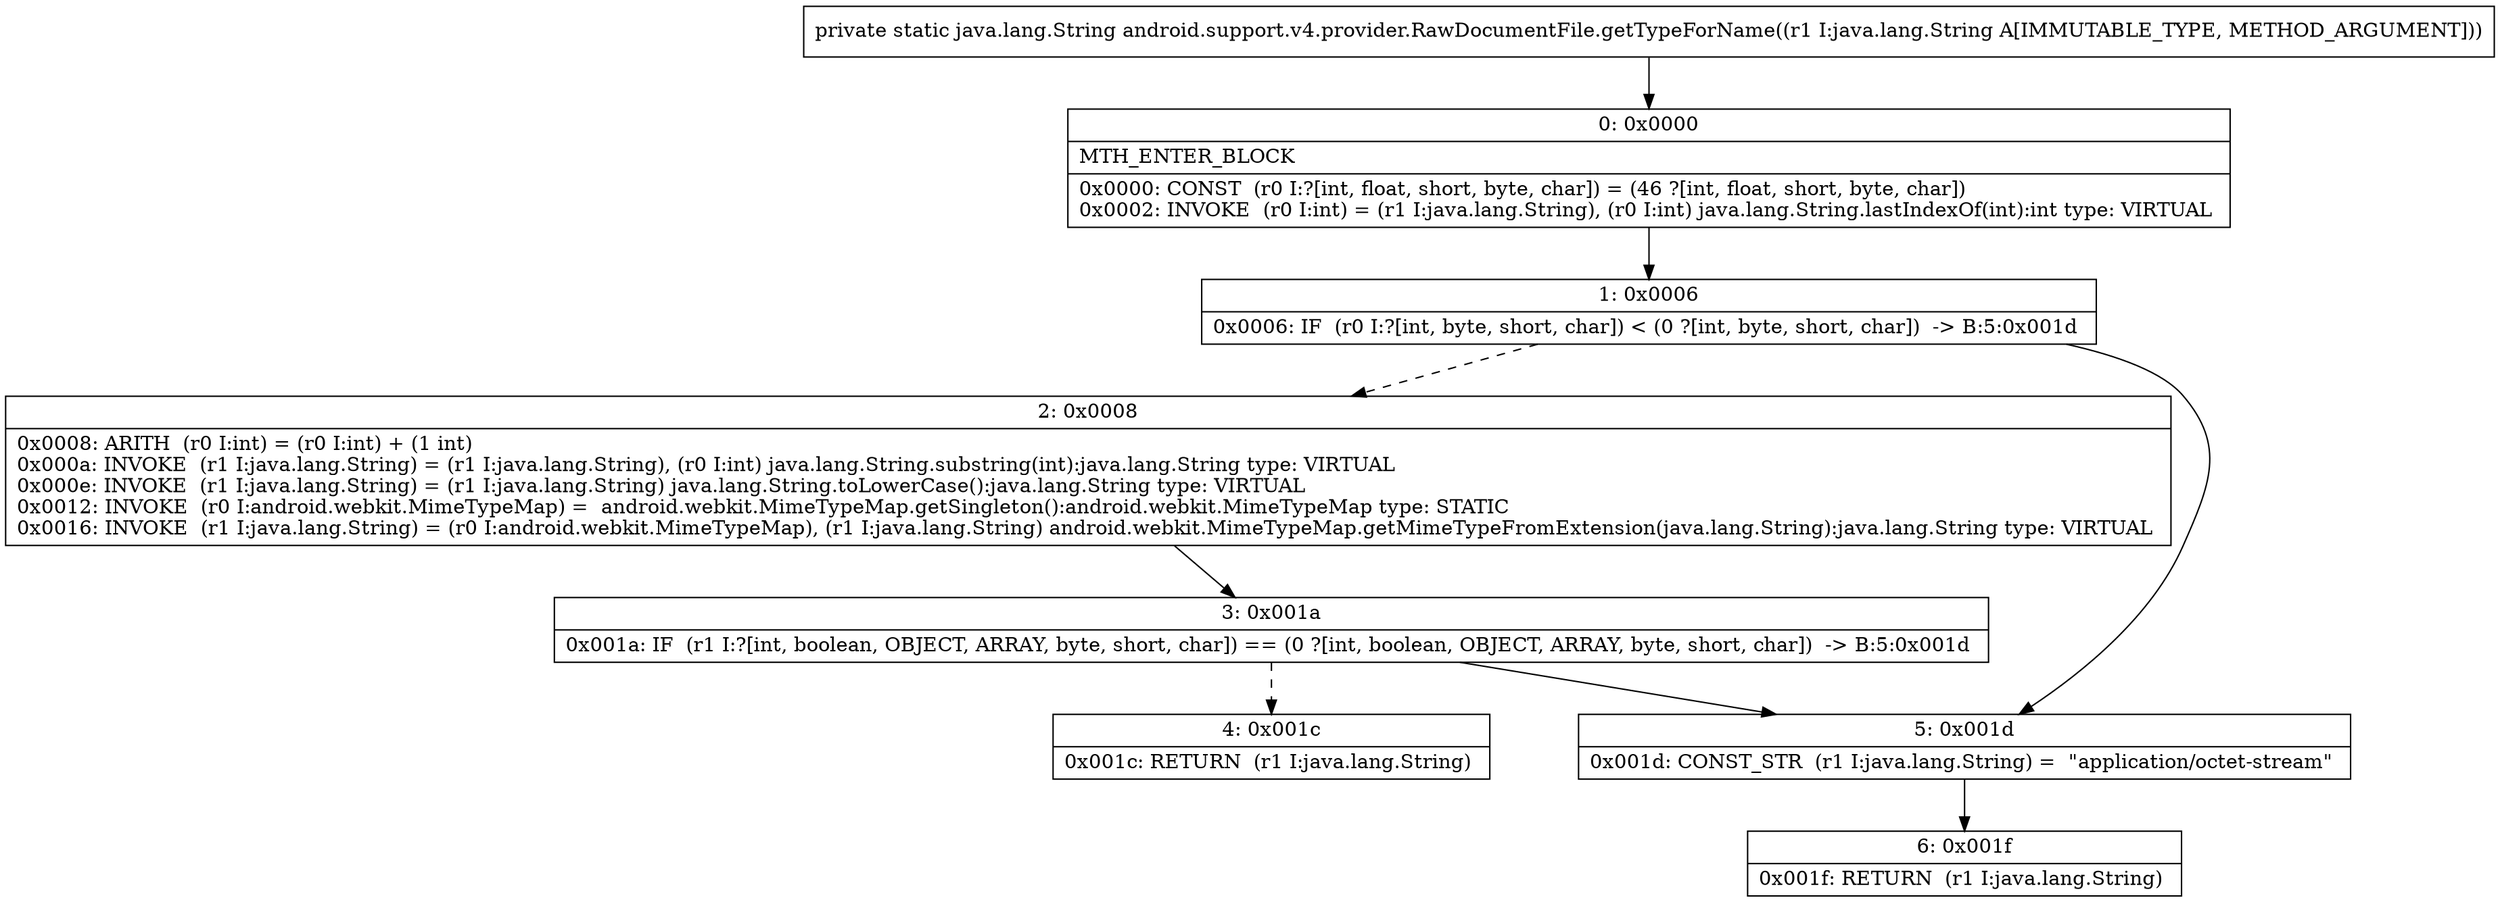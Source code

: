digraph "CFG forandroid.support.v4.provider.RawDocumentFile.getTypeForName(Ljava\/lang\/String;)Ljava\/lang\/String;" {
Node_0 [shape=record,label="{0\:\ 0x0000|MTH_ENTER_BLOCK\l|0x0000: CONST  (r0 I:?[int, float, short, byte, char]) = (46 ?[int, float, short, byte, char]) \l0x0002: INVOKE  (r0 I:int) = (r1 I:java.lang.String), (r0 I:int) java.lang.String.lastIndexOf(int):int type: VIRTUAL \l}"];
Node_1 [shape=record,label="{1\:\ 0x0006|0x0006: IF  (r0 I:?[int, byte, short, char]) \< (0 ?[int, byte, short, char])  \-\> B:5:0x001d \l}"];
Node_2 [shape=record,label="{2\:\ 0x0008|0x0008: ARITH  (r0 I:int) = (r0 I:int) + (1 int) \l0x000a: INVOKE  (r1 I:java.lang.String) = (r1 I:java.lang.String), (r0 I:int) java.lang.String.substring(int):java.lang.String type: VIRTUAL \l0x000e: INVOKE  (r1 I:java.lang.String) = (r1 I:java.lang.String) java.lang.String.toLowerCase():java.lang.String type: VIRTUAL \l0x0012: INVOKE  (r0 I:android.webkit.MimeTypeMap) =  android.webkit.MimeTypeMap.getSingleton():android.webkit.MimeTypeMap type: STATIC \l0x0016: INVOKE  (r1 I:java.lang.String) = (r0 I:android.webkit.MimeTypeMap), (r1 I:java.lang.String) android.webkit.MimeTypeMap.getMimeTypeFromExtension(java.lang.String):java.lang.String type: VIRTUAL \l}"];
Node_3 [shape=record,label="{3\:\ 0x001a|0x001a: IF  (r1 I:?[int, boolean, OBJECT, ARRAY, byte, short, char]) == (0 ?[int, boolean, OBJECT, ARRAY, byte, short, char])  \-\> B:5:0x001d \l}"];
Node_4 [shape=record,label="{4\:\ 0x001c|0x001c: RETURN  (r1 I:java.lang.String) \l}"];
Node_5 [shape=record,label="{5\:\ 0x001d|0x001d: CONST_STR  (r1 I:java.lang.String) =  \"application\/octet\-stream\" \l}"];
Node_6 [shape=record,label="{6\:\ 0x001f|0x001f: RETURN  (r1 I:java.lang.String) \l}"];
MethodNode[shape=record,label="{private static java.lang.String android.support.v4.provider.RawDocumentFile.getTypeForName((r1 I:java.lang.String A[IMMUTABLE_TYPE, METHOD_ARGUMENT])) }"];
MethodNode -> Node_0;
Node_0 -> Node_1;
Node_1 -> Node_2[style=dashed];
Node_1 -> Node_5;
Node_2 -> Node_3;
Node_3 -> Node_4[style=dashed];
Node_3 -> Node_5;
Node_5 -> Node_6;
}


